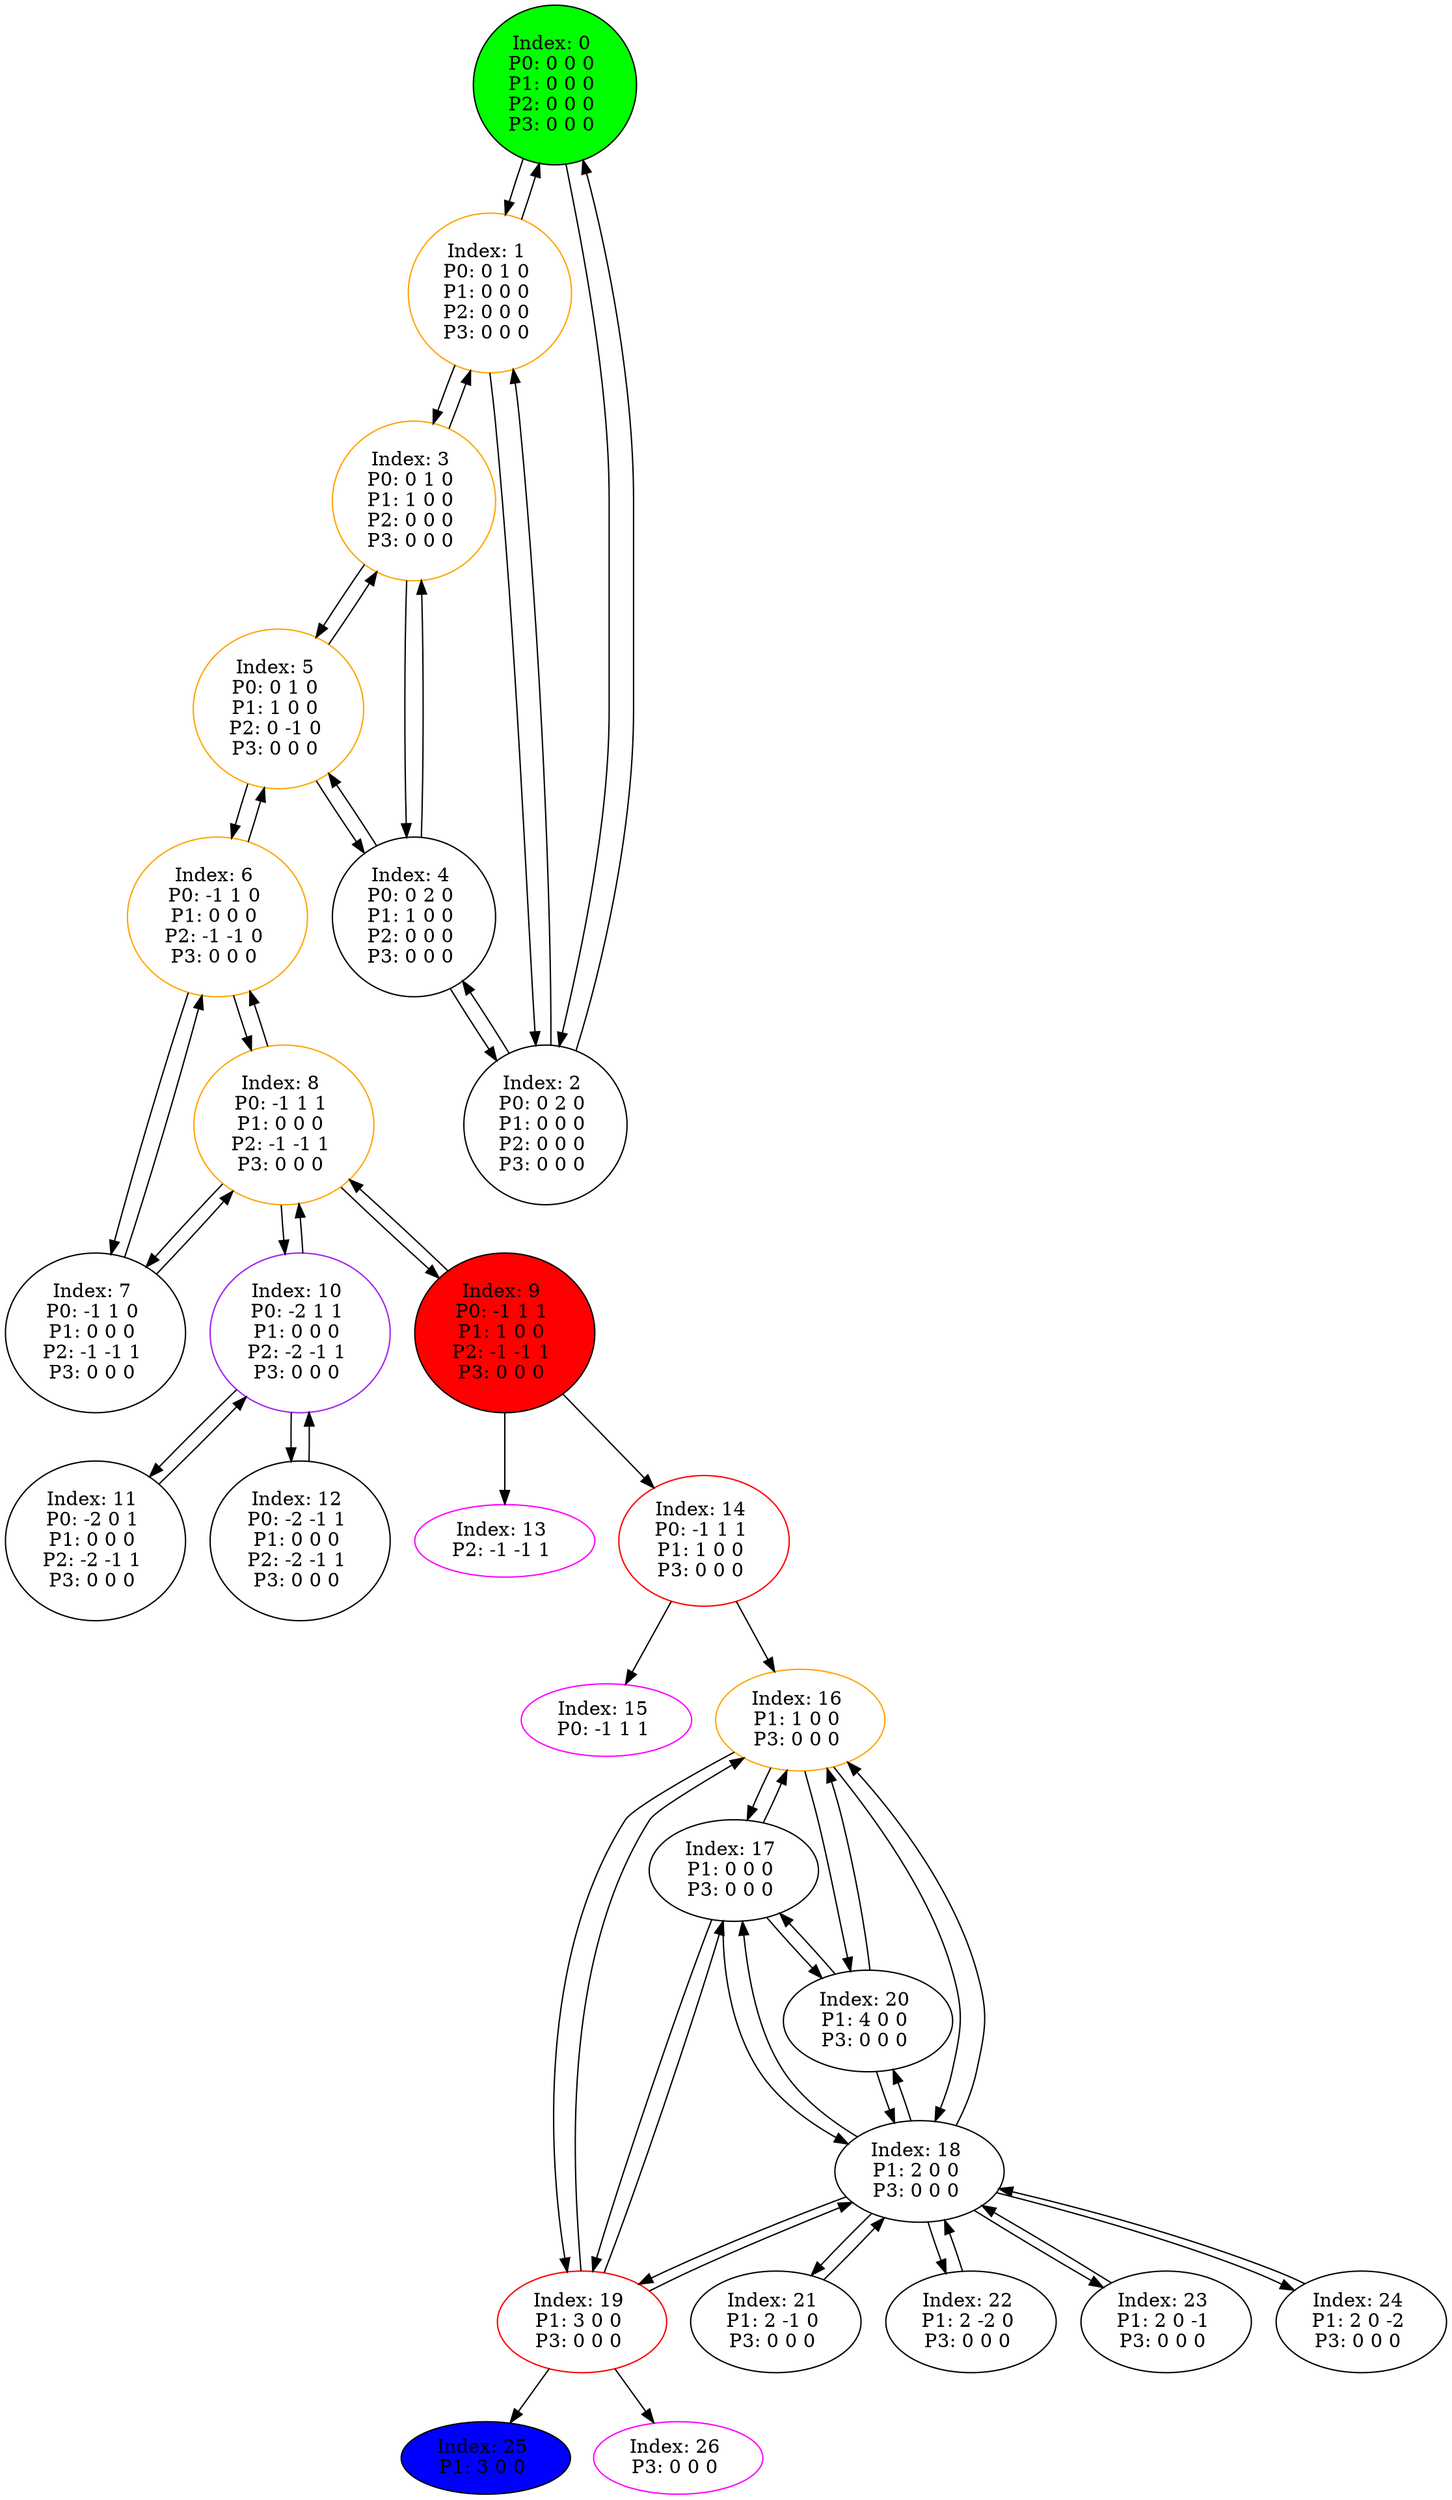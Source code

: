 digraph G {
color = "black"
0[label = "Index: 0 
P0: 0 0 0 
P1: 0 0 0 
P2: 0 0 0 
P3: 0 0 0 
", style="filled", fillcolor = "green"]
1[label = "Index: 1 
P0: 0 1 0 
P1: 0 0 0 
P2: 0 0 0 
P3: 0 0 0 
", color = "orange"]
2[label = "Index: 2 
P0: 0 2 0 
P1: 0 0 0 
P2: 0 0 0 
P3: 0 0 0 
"]
3[label = "Index: 3 
P0: 0 1 0 
P1: 1 0 0 
P2: 0 0 0 
P3: 0 0 0 
", color = "orange"]
4[label = "Index: 4 
P0: 0 2 0 
P1: 1 0 0 
P2: 0 0 0 
P3: 0 0 0 
"]
5[label = "Index: 5 
P0: 0 1 0 
P1: 1 0 0 
P2: 0 -1 0 
P3: 0 0 0 
", color = "orange"]
6[label = "Index: 6 
P0: -1 1 0 
P1: 0 0 0 
P2: -1 -1 0 
P3: 0 0 0 
", color = "orange"]
7[label = "Index: 7 
P0: -1 1 0 
P1: 0 0 0 
P2: -1 -1 1 
P3: 0 0 0 
"]
8[label = "Index: 8 
P0: -1 1 1 
P1: 0 0 0 
P2: -1 -1 1 
P3: 0 0 0 
", color = "orange"]
9[label = "Index: 9 
P0: -1 1 1 
P1: 1 0 0 
P2: -1 -1 1 
P3: 0 0 0 
", style="filled", fillcolor = "red"]
10[label = "Index: 10 
P0: -2 1 1 
P1: 0 0 0 
P2: -2 -1 1 
P3: 0 0 0 
", color = "purple"]
11[label = "Index: 11 
P0: -2 0 1 
P1: 0 0 0 
P2: -2 -1 1 
P3: 0 0 0 
"]
12[label = "Index: 12 
P0: -2 -1 1 
P1: 0 0 0 
P2: -2 -1 1 
P3: 0 0 0 
"]
13[label = "Index: 13 
P2: -1 -1 1 
", color = "fuchsia"]
14[label = "Index: 14 
P0: -1 1 1 
P1: 1 0 0 
P3: 0 0 0 
", color = "red"]
15[label = "Index: 15 
P0: -1 1 1 
", color = "fuchsia"]
16[label = "Index: 16 
P1: 1 0 0 
P3: 0 0 0 
", color = "orange"]
17[label = "Index: 17 
P1: 0 0 0 
P3: 0 0 0 
"]
18[label = "Index: 18 
P1: 2 0 0 
P3: 0 0 0 
"]
19[label = "Index: 19 
P1: 3 0 0 
P3: 0 0 0 
", color = "red"]
20[label = "Index: 20 
P1: 4 0 0 
P3: 0 0 0 
"]
21[label = "Index: 21 
P1: 2 -1 0 
P3: 0 0 0 
"]
22[label = "Index: 22 
P1: 2 -2 0 
P3: 0 0 0 
"]
23[label = "Index: 23 
P1: 2 0 -1 
P3: 0 0 0 
"]
24[label = "Index: 24 
P1: 2 0 -2 
P3: 0 0 0 
"]
25[label = "Index: 25 
P1: 3 0 0 
", style="filled", fillcolor = "blue"]
26[label = "Index: 26 
P3: 0 0 0 
", color = "fuchsia"]
0 -> 1
0 -> 2

1 -> 0
1 -> 2
1 -> 3

2 -> 0
2 -> 1
2 -> 4

3 -> 1
3 -> 4
3 -> 5

4 -> 2
4 -> 3
4 -> 5

5 -> 3
5 -> 4
5 -> 6

6 -> 5
6 -> 7
6 -> 8

7 -> 6
7 -> 8

8 -> 6
8 -> 7
8 -> 9
8 -> 10

9 -> 8
9 -> 14
9 -> 13

10 -> 8
10 -> 11
10 -> 12

11 -> 10

12 -> 10

14 -> 16
14 -> 15

16 -> 17
16 -> 18
16 -> 19
16 -> 20

17 -> 16
17 -> 18
17 -> 19
17 -> 20

18 -> 16
18 -> 17
18 -> 19
18 -> 20
18 -> 21
18 -> 22
18 -> 23
18 -> 24

19 -> 16
19 -> 17
19 -> 18
19 -> 26
19 -> 25

20 -> 16
20 -> 17
20 -> 18

21 -> 18

22 -> 18

23 -> 18

24 -> 18

}
